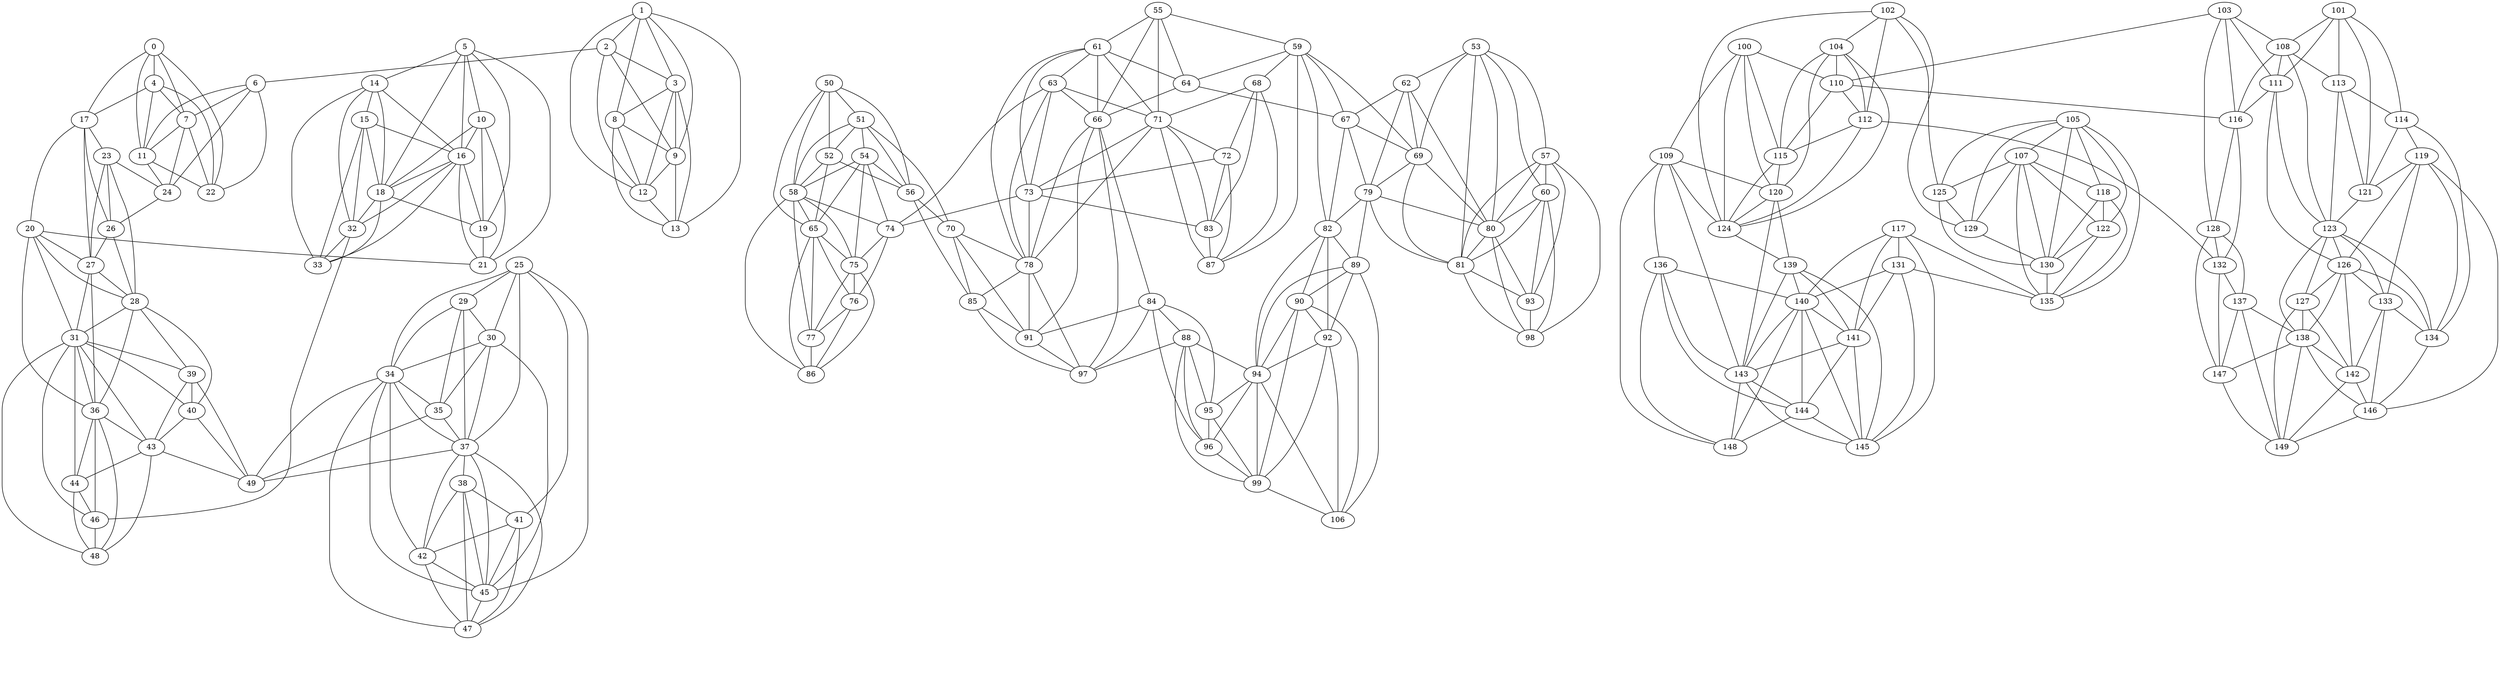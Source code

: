 /*****
 
*****/

graph G {
  graph [splines=true overlap=false]
  node  [shape=ellipse, width=0.3, height=0.3]
  0 [label="0"];
  1 [label="1"];
  2 [label="2"];
  3 [label="3"];
  4 [label="4"];
  5 [label="5"];
  6 [label="6"];
  7 [label="7"];
  8 [label="8"];
  9 [label="9"];
  10 [label="10"];
  11 [label="11"];
  12 [label="12"];
  13 [label="13"];
  14 [label="14"];
  15 [label="15"];
  16 [label="16"];
  17 [label="17"];
  18 [label="18"];
  19 [label="19"];
  20 [label="20"];
  21 [label="21"];
  22 [label="22"];
  23 [label="23"];
  24 [label="24"];
  25 [label="25"];
  26 [label="26"];
  27 [label="27"];
  28 [label="28"];
  29 [label="29"];
  30 [label="30"];
  31 [label="31"];
  32 [label="32"];
  33 [label="33"];
  34 [label="34"];
  35 [label="35"];
  36 [label="36"];
  37 [label="37"];
  38 [label="38"];
  39 [label="39"];
  40 [label="40"];
  41 [label="41"];
  42 [label="42"];
  43 [label="43"];
  44 [label="44"];
  45 [label="45"];
  46 [label="46"];
  47 [label="47"];
  48 [label="48"];
  49 [label="49"];
  50 [label="50"];
  51 [label="51"];
  52 [label="52"];
  53 [label="53"];
  54 [label="54"];
  55 [label="55"];
  56 [label="56"];
  57 [label="57"];
  58 [label="58"];
  59 [label="59"];
  60 [label="60"];
  61 [label="61"];
  62 [label="62"];
  63 [label="63"];
  64 [label="64"];
  65 [label="65"];
  66 [label="66"];
  67 [label="67"];
  68 [label="68"];
  69 [label="69"];
  70 [label="70"];
  71 [label="71"];
  72 [label="72"];
  73 [label="73"];
  74 [label="74"];
  75 [label="75"];
  76 [label="76"];
  77 [label="77"];
  78 [label="78"];
  79 [label="79"];
  80 [label="80"];
  81 [label="81"];
  82 [label="82"];
  83 [label="83"];
  84 [label="84"];
  85 [label="85"];
  86 [label="86"];
  87 [label="87"];
  88 [label="88"];
  89 [label="89"];
  90 [label="90"];
  91 [label="91"];
  92 [label="92"];
  93 [label="93"];
  94 [label="94"];
  95 [label="95"];
  96 [label="96"];
  97 [label="97"];
  98 [label="98"];
  99 [label="99"];
  100 [label="100"];
  101 [label="101"];
  102 [label="102"];
  103 [label="103"];
  104 [label="104"];
  105 [label="105"];
  106 [label="106"];
  107 [label="107"];
  108 [label="108"];
  109 [label="109"];
  110 [label="110"];
  111 [label="111"];
  112 [label="112"];
  113 [label="113"];
  114 [label="114"];
  115 [label="115"];
  116 [label="116"];
  117 [label="117"];
  118 [label="118"];
  119 [label="119"];
  120 [label="120"];
  121 [label="121"];
  122 [label="122"];
  123 [label="123"];
  124 [label="124"];
  125 [label="125"];
  126 [label="126"];
  127 [label="127"];
  128 [label="128"];
  129 [label="129"];
  130 [label="130"];
  131 [label="131"];
  132 [label="132"];
  133 [label="133"];
  134 [label="134"];
  135 [label="135"];
  136 [label="136"];
  137 [label="137"];
  138 [label="138"];
  139 [label="139"];
  140 [label="140"];
  141 [label="141"];
  142 [label="142"];
  143 [label="143"];
  144 [label="144"];
  145 [label="145"];
  146 [label="146"];
  147 [label="147"];
  148 [label="148"];
  149 [label="149"];
  0 -- 4;
  0 -- 7;
  0 -- 11;
  0 -- 17;
  0 -- 22;
  1 -- 2;
  1 -- 3;
  1 -- 8;
  1 -- 9;
  1 -- 12;
  1 -- 13;
  2 -- 3;
  2 -- 6;
  2 -- 9;
  2 -- 12;
  3 -- 8;
  3 -- 9;
  3 -- 12;
  3 -- 13;
  4 -- 7;
  4 -- 11;
  4 -- 17;
  4 -- 22;
  5 -- 10;
  5 -- 14;
  5 -- 16;
  5 -- 18;
  5 -- 19;
  5 -- 21;
  6 -- 7;
  6 -- 11;
  6 -- 22;
  6 -- 24;
  7 -- 11;
  7 -- 22;
  7 -- 24;
  8 -- 9;
  8 -- 12;
  8 -- 13;
  9 -- 12;
  9 -- 13;
  10 -- 16;
  10 -- 18;
  10 -- 19;
  10 -- 21;
  11 -- 22;
  11 -- 24;
  12 -- 13;
  14 -- 15;
  14 -- 16;
  14 -- 18;
  14 -- 32;
  14 -- 33;
  15 -- 16;
  15 -- 18;
  15 -- 32;
  15 -- 33;
  16 -- 18;
  16 -- 19;
  16 -- 21;
  16 -- 32;
  16 -- 33;
  17 -- 20;
  17 -- 23;
  17 -- 26;
  17 -- 27;
  18 -- 19;
  18 -- 32;
  18 -- 33;
  19 -- 21;
  20 -- 21;
  20 -- 27;
  20 -- 28;
  20 -- 31;
  20 -- 36;
  23 -- 24;
  23 -- 26;
  23 -- 27;
  23 -- 28;
  24 -- 26;
  25 -- 29;
  25 -- 30;
  25 -- 34;
  25 -- 37;
  25 -- 41;
  25 -- 45;
  26 -- 27;
  26 -- 28;
  27 -- 28;
  27 -- 31;
  27 -- 36;
  28 -- 31;
  28 -- 36;
  28 -- 39;
  28 -- 40;
  29 -- 30;
  29 -- 34;
  29 -- 35;
  29 -- 37;
  30 -- 34;
  30 -- 35;
  30 -- 37;
  30 -- 45;
  31 -- 36;
  31 -- 39;
  31 -- 40;
  31 -- 43;
  31 -- 44;
  31 -- 46;
  31 -- 48;
  32 -- 33;
  32 -- 46;
  34 -- 35;
  34 -- 37;
  34 -- 42;
  34 -- 45;
  34 -- 47;
  34 -- 49;
  35 -- 37;
  35 -- 49;
  36 -- 43;
  36 -- 44;
  36 -- 46;
  36 -- 48;
  37 -- 38;
  37 -- 42;
  37 -- 45;
  37 -- 47;
  37 -- 49;
  38 -- 41;
  38 -- 42;
  38 -- 45;
  38 -- 47;
  39 -- 40;
  39 -- 43;
  39 -- 49;
  40 -- 43;
  40 -- 49;
  41 -- 42;
  41 -- 45;
  41 -- 47;
  42 -- 45;
  42 -- 47;
  43 -- 44;
  43 -- 48;
  43 -- 49;
  44 -- 46;
  44 -- 48;
  45 -- 47;
  46 -- 48;
  50 -- 51;
  50 -- 52;
  50 -- 56;
  50 -- 58;
  50 -- 65;
  51 -- 52;
  51 -- 54;
  51 -- 56;
  51 -- 58;
  51 -- 70;
  52 -- 56;
  52 -- 58;
  52 -- 65;
  53 -- 57;
  53 -- 60;
  53 -- 62;
  53 -- 69;
  53 -- 80;
  53 -- 81;
  54 -- 56;
  54 -- 58;
  54 -- 65;
  54 -- 74;
  54 -- 75;
  55 -- 59;
  55 -- 61;
  55 -- 64;
  55 -- 66;
  55 -- 71;
  56 -- 70;
  56 -- 85;
  57 -- 60;
  57 -- 80;
  57 -- 81;
  57 -- 93;
  57 -- 98;
  58 -- 65;
  58 -- 74;
  58 -- 75;
  58 -- 77;
  58 -- 86;
  59 -- 64;
  59 -- 67;
  59 -- 68;
  59 -- 69;
  59 -- 82;
  59 -- 87;
  60 -- 80;
  60 -- 81;
  60 -- 93;
  60 -- 98;
  61 -- 63;
  61 -- 64;
  61 -- 66;
  61 -- 71;
  61 -- 73;
  61 -- 78;
  62 -- 67;
  62 -- 69;
  62 -- 79;
  62 -- 80;
  63 -- 66;
  63 -- 71;
  63 -- 73;
  63 -- 74;
  63 -- 78;
  64 -- 66;
  64 -- 67;
  65 -- 75;
  65 -- 76;
  65 -- 77;
  65 -- 86;
  66 -- 78;
  66 -- 84;
  66 -- 91;
  66 -- 97;
  67 -- 69;
  67 -- 79;
  67 -- 82;
  68 -- 71;
  68 -- 72;
  68 -- 83;
  68 -- 87;
  69 -- 79;
  69 -- 80;
  69 -- 81;
  70 -- 78;
  70 -- 85;
  70 -- 91;
  71 -- 72;
  71 -- 73;
  71 -- 78;
  71 -- 83;
  71 -- 87;
  72 -- 73;
  72 -- 83;
  72 -- 87;
  73 -- 74;
  73 -- 78;
  73 -- 83;
  74 -- 75;
  74 -- 76;
  75 -- 76;
  75 -- 77;
  75 -- 86;
  76 -- 77;
  76 -- 86;
  77 -- 86;
  78 -- 85;
  78 -- 91;
  78 -- 97;
  79 -- 80;
  79 -- 81;
  79 -- 82;
  79 -- 89;
  80 -- 81;
  80 -- 93;
  80 -- 98;
  81 -- 93;
  81 -- 98;
  82 -- 89;
  82 -- 90;
  82 -- 92;
  82 -- 94;
  83 -- 87;
  84 -- 88;
  84 -- 91;
  84 -- 95;
  84 -- 96;
  84 -- 97;
  85 -- 91;
  85 -- 97;
  88 -- 94;
  88 -- 95;
  88 -- 96;
  88 -- 97;
  88 -- 99;
  89 -- 90;
  89 -- 92;
  89 -- 94;
  89 -- 106;
  90 -- 92;
  90 -- 94;
  90 -- 99;
  90 -- 106;
  91 -- 97;
  92 -- 94;
  92 -- 99;
  92 -- 106;
  93 -- 98;
  94 -- 95;
  94 -- 96;
  94 -- 99;
  94 -- 106;
  95 -- 96;
  95 -- 99;
  96 -- 99;
  99 -- 106;
  100 -- 109;
  100 -- 110;
  100 -- 115;
  100 -- 120;
  100 -- 124;
  101 -- 108;
  101 -- 111;
  101 -- 113;
  101 -- 114;
  101 -- 121;
  102 -- 104;
  102 -- 112;
  102 -- 124;
  102 -- 125;
  102 -- 129;
  103 -- 108;
  103 -- 110;
  103 -- 111;
  103 -- 116;
  103 -- 128;
  104 -- 110;
  104 -- 112;
  104 -- 115;
  104 -- 120;
  104 -- 124;
  105 -- 107;
  105 -- 118;
  105 -- 122;
  105 -- 125;
  105 -- 129;
  105 -- 130;
  105 -- 135;
  107 -- 118;
  107 -- 122;
  107 -- 125;
  107 -- 129;
  107 -- 130;
  107 -- 135;
  108 -- 111;
  108 -- 113;
  108 -- 116;
  108 -- 123;
  109 -- 120;
  109 -- 124;
  109 -- 136;
  109 -- 143;
  109 -- 148;
  110 -- 112;
  110 -- 115;
  110 -- 116;
  111 -- 116;
  111 -- 123;
  111 -- 126;
  112 -- 115;
  112 -- 124;
  112 -- 132;
  113 -- 114;
  113 -- 121;
  113 -- 123;
  114 -- 119;
  114 -- 121;
  114 -- 134;
  115 -- 120;
  115 -- 124;
  116 -- 128;
  116 -- 132;
  117 -- 131;
  117 -- 135;
  117 -- 140;
  117 -- 141;
  117 -- 145;
  118 -- 122;
  118 -- 130;
  118 -- 135;
  119 -- 121;
  119 -- 126;
  119 -- 133;
  119 -- 134;
  119 -- 146;
  120 -- 124;
  120 -- 139;
  120 -- 143;
  121 -- 123;
  122 -- 130;
  122 -- 135;
  123 -- 126;
  123 -- 127;
  123 -- 133;
  123 -- 134;
  123 -- 138;
  124 -- 139;
  125 -- 129;
  125 -- 130;
  126 -- 127;
  126 -- 133;
  126 -- 134;
  126 -- 138;
  126 -- 142;
  127 -- 138;
  127 -- 142;
  127 -- 149;
  128 -- 132;
  128 -- 137;
  128 -- 147;
  129 -- 130;
  130 -- 135;
  131 -- 135;
  131 -- 140;
  131 -- 141;
  131 -- 145;
  132 -- 137;
  132 -- 147;
  133 -- 134;
  133 -- 142;
  133 -- 146;
  134 -- 146;
  136 -- 140;
  136 -- 143;
  136 -- 144;
  136 -- 148;
  137 -- 138;
  137 -- 147;
  137 -- 149;
  138 -- 142;
  138 -- 146;
  138 -- 147;
  138 -- 149;
  139 -- 140;
  139 -- 141;
  139 -- 143;
  139 -- 145;
  140 -- 141;
  140 -- 143;
  140 -- 144;
  140 -- 145;
  140 -- 148;
  141 -- 143;
  141 -- 144;
  141 -- 145;
  142 -- 146;
  142 -- 149;
  143 -- 144;
  143 -- 145;
  143 -- 148;
  144 -- 145;
  144 -- 148;
  146 -- 149;
  147 -- 149;
  label = "\n \n";  fontsize=24;
}
